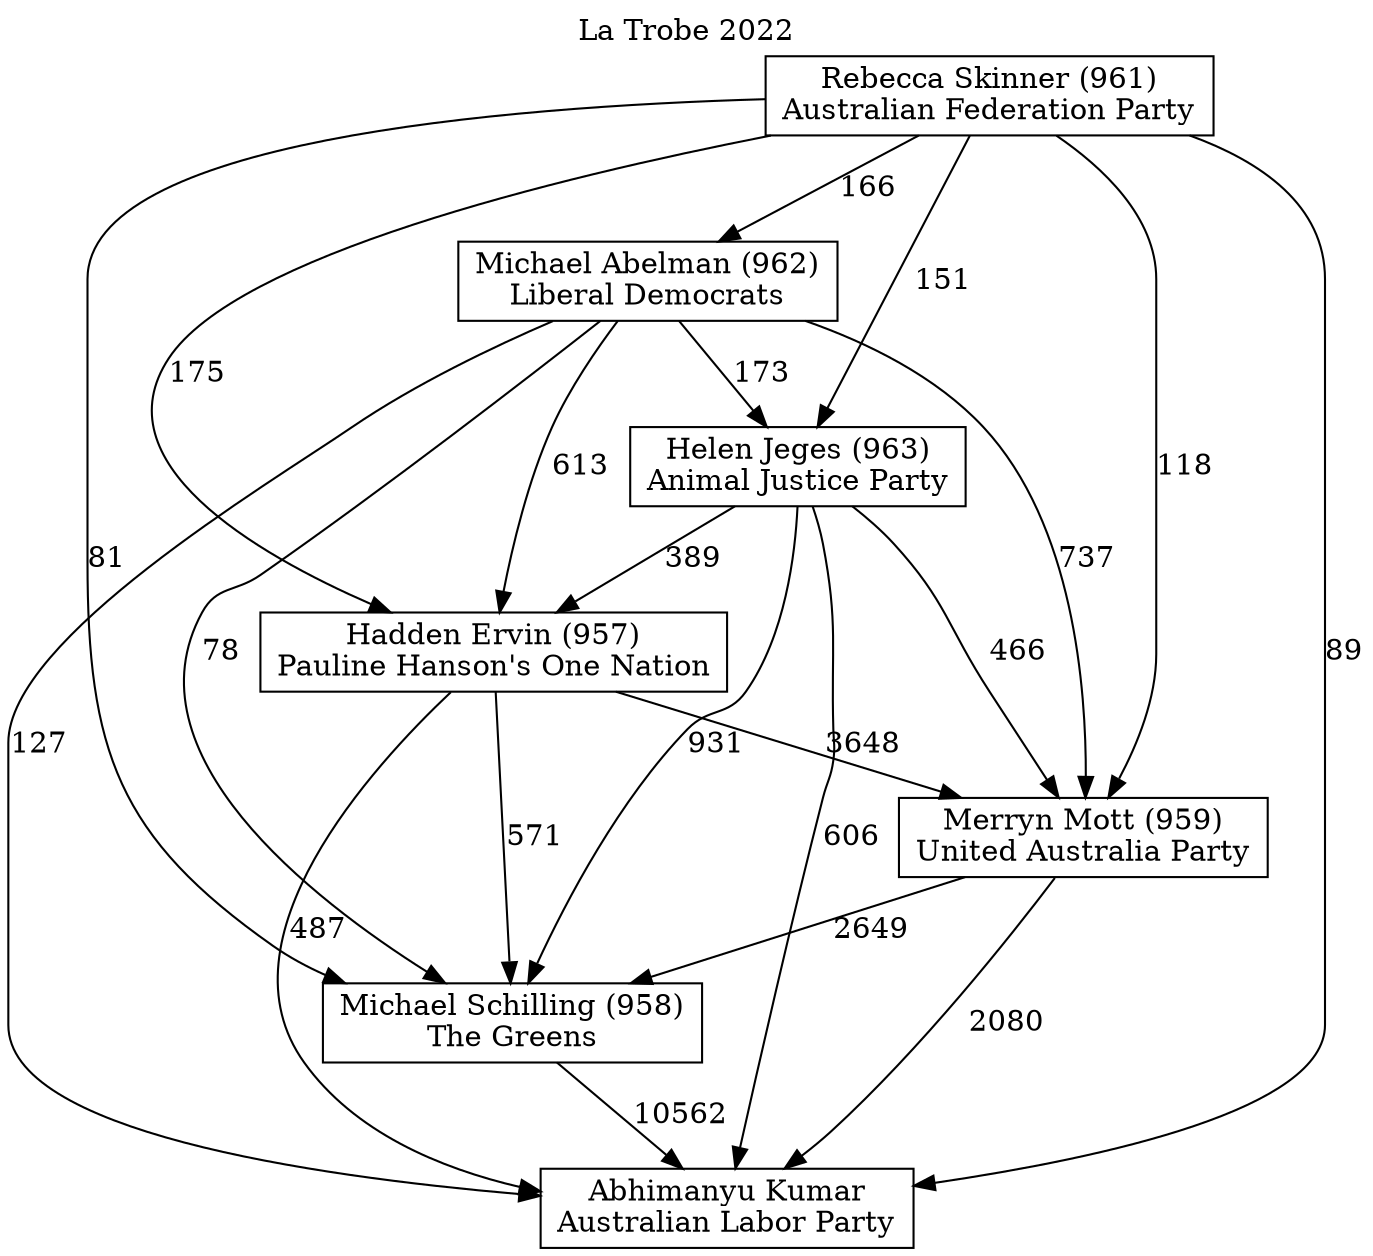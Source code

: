 // House preference flow
digraph "Abhimanyu Kumar_La Trobe_2022" {
	graph [label="La Trobe 2022" labelloc=t mclimit=10]
	node [shape=box]
	"Helen Jeges (963)" [label="Helen Jeges (963)
Animal Justice Party"]
	"Hadden Ervin (957)" [label="Hadden Ervin (957)
Pauline Hanson's One Nation"]
	"Merryn Mott (959)" [label="Merryn Mott (959)
United Australia Party"]
	"Rebecca Skinner (961)" [label="Rebecca Skinner (961)
Australian Federation Party"]
	"Abhimanyu Kumar" [label="Abhimanyu Kumar
Australian Labor Party"]
	"Michael Abelman (962)" [label="Michael Abelman (962)
Liberal Democrats"]
	"Michael Schilling (958)" [label="Michael Schilling (958)
The Greens"]
	"Helen Jeges (963)" -> "Michael Schilling (958)" [label=931]
	"Merryn Mott (959)" -> "Michael Schilling (958)" [label=2649]
	"Helen Jeges (963)" -> "Merryn Mott (959)" [label=466]
	"Rebecca Skinner (961)" -> "Abhimanyu Kumar" [label=89]
	"Michael Abelman (962)" -> "Hadden Ervin (957)" [label=613]
	"Hadden Ervin (957)" -> "Abhimanyu Kumar" [label=487]
	"Rebecca Skinner (961)" -> "Michael Abelman (962)" [label=166]
	"Merryn Mott (959)" -> "Abhimanyu Kumar" [label=2080]
	"Rebecca Skinner (961)" -> "Hadden Ervin (957)" [label=175]
	"Michael Schilling (958)" -> "Abhimanyu Kumar" [label=10562]
	"Hadden Ervin (957)" -> "Michael Schilling (958)" [label=571]
	"Rebecca Skinner (961)" -> "Michael Schilling (958)" [label=81]
	"Michael Abelman (962)" -> "Abhimanyu Kumar" [label=127]
	"Rebecca Skinner (961)" -> "Merryn Mott (959)" [label=118]
	"Hadden Ervin (957)" -> "Merryn Mott (959)" [label=3648]
	"Michael Abelman (962)" -> "Michael Schilling (958)" [label=78]
	"Michael Abelman (962)" -> "Merryn Mott (959)" [label=737]
	"Michael Abelman (962)" -> "Helen Jeges (963)" [label=173]
	"Helen Jeges (963)" -> "Abhimanyu Kumar" [label=606]
	"Rebecca Skinner (961)" -> "Helen Jeges (963)" [label=151]
	"Helen Jeges (963)" -> "Hadden Ervin (957)" [label=389]
}
